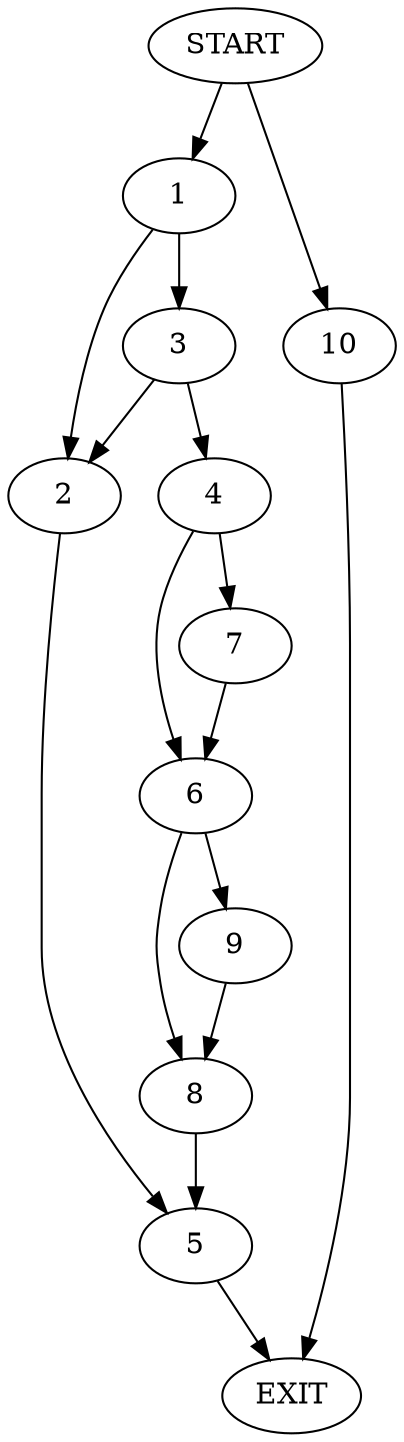 digraph {
0 [label="START"]
11 [label="EXIT"]
0 -> 1
1 -> 2
1 -> 3
3 -> 4
3 -> 2
2 -> 5
4 -> 6
4 -> 7
7 -> 6
6 -> 8
6 -> 9
9 -> 8
8 -> 5
0 -> 10
10 -> 11
5 -> 11
}
